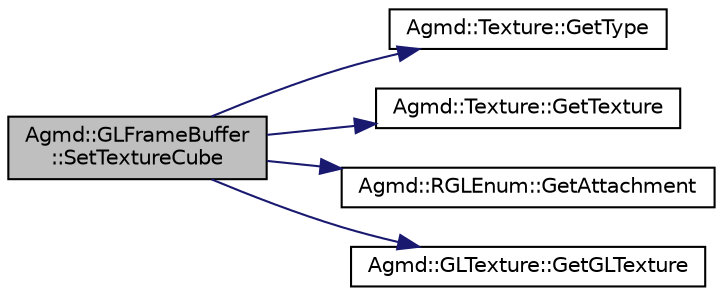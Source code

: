 digraph "Agmd::GLFrameBuffer::SetTextureCube"
{
  edge [fontname="Helvetica",fontsize="10",labelfontname="Helvetica",labelfontsize="10"];
  node [fontname="Helvetica",fontsize="10",shape=record];
  rankdir="LR";
  Node1 [label="Agmd::GLFrameBuffer\l::SetTextureCube",height=0.2,width=0.4,color="black", fillcolor="grey75", style="filled" fontcolor="black"];
  Node1 -> Node2 [color="midnightblue",fontsize="10",style="solid",fontname="Helvetica"];
  Node2 [label="Agmd::Texture::GetType",height=0.2,width=0.4,color="black", fillcolor="white", style="filled",URL="$class_agmd_1_1_texture.html#a145fb653b1aedb53ab3e0702edd8954d"];
  Node1 -> Node3 [color="midnightblue",fontsize="10",style="solid",fontname="Helvetica"];
  Node3 [label="Agmd::Texture::GetTexture",height=0.2,width=0.4,color="black", fillcolor="white", style="filled",URL="$class_agmd_1_1_texture.html#a62313bf0a9d534c64ae9071d4dc0f200"];
  Node1 -> Node4 [color="midnightblue",fontsize="10",style="solid",fontname="Helvetica"];
  Node4 [label="Agmd::RGLEnum::GetAttachment",height=0.2,width=0.4,color="black", fillcolor="white", style="filled",URL="$class_agmd_1_1_r_g_l_enum.html#a8c3f770318cef96a8093d23be2c4ea71"];
  Node1 -> Node5 [color="midnightblue",fontsize="10",style="solid",fontname="Helvetica"];
  Node5 [label="Agmd::GLTexture::GetGLTexture",height=0.2,width=0.4,color="black", fillcolor="white", style="filled",URL="$class_agmd_1_1_g_l_texture.html#a40df1851489961f3dc4cb8c957edf1ad"];
}
